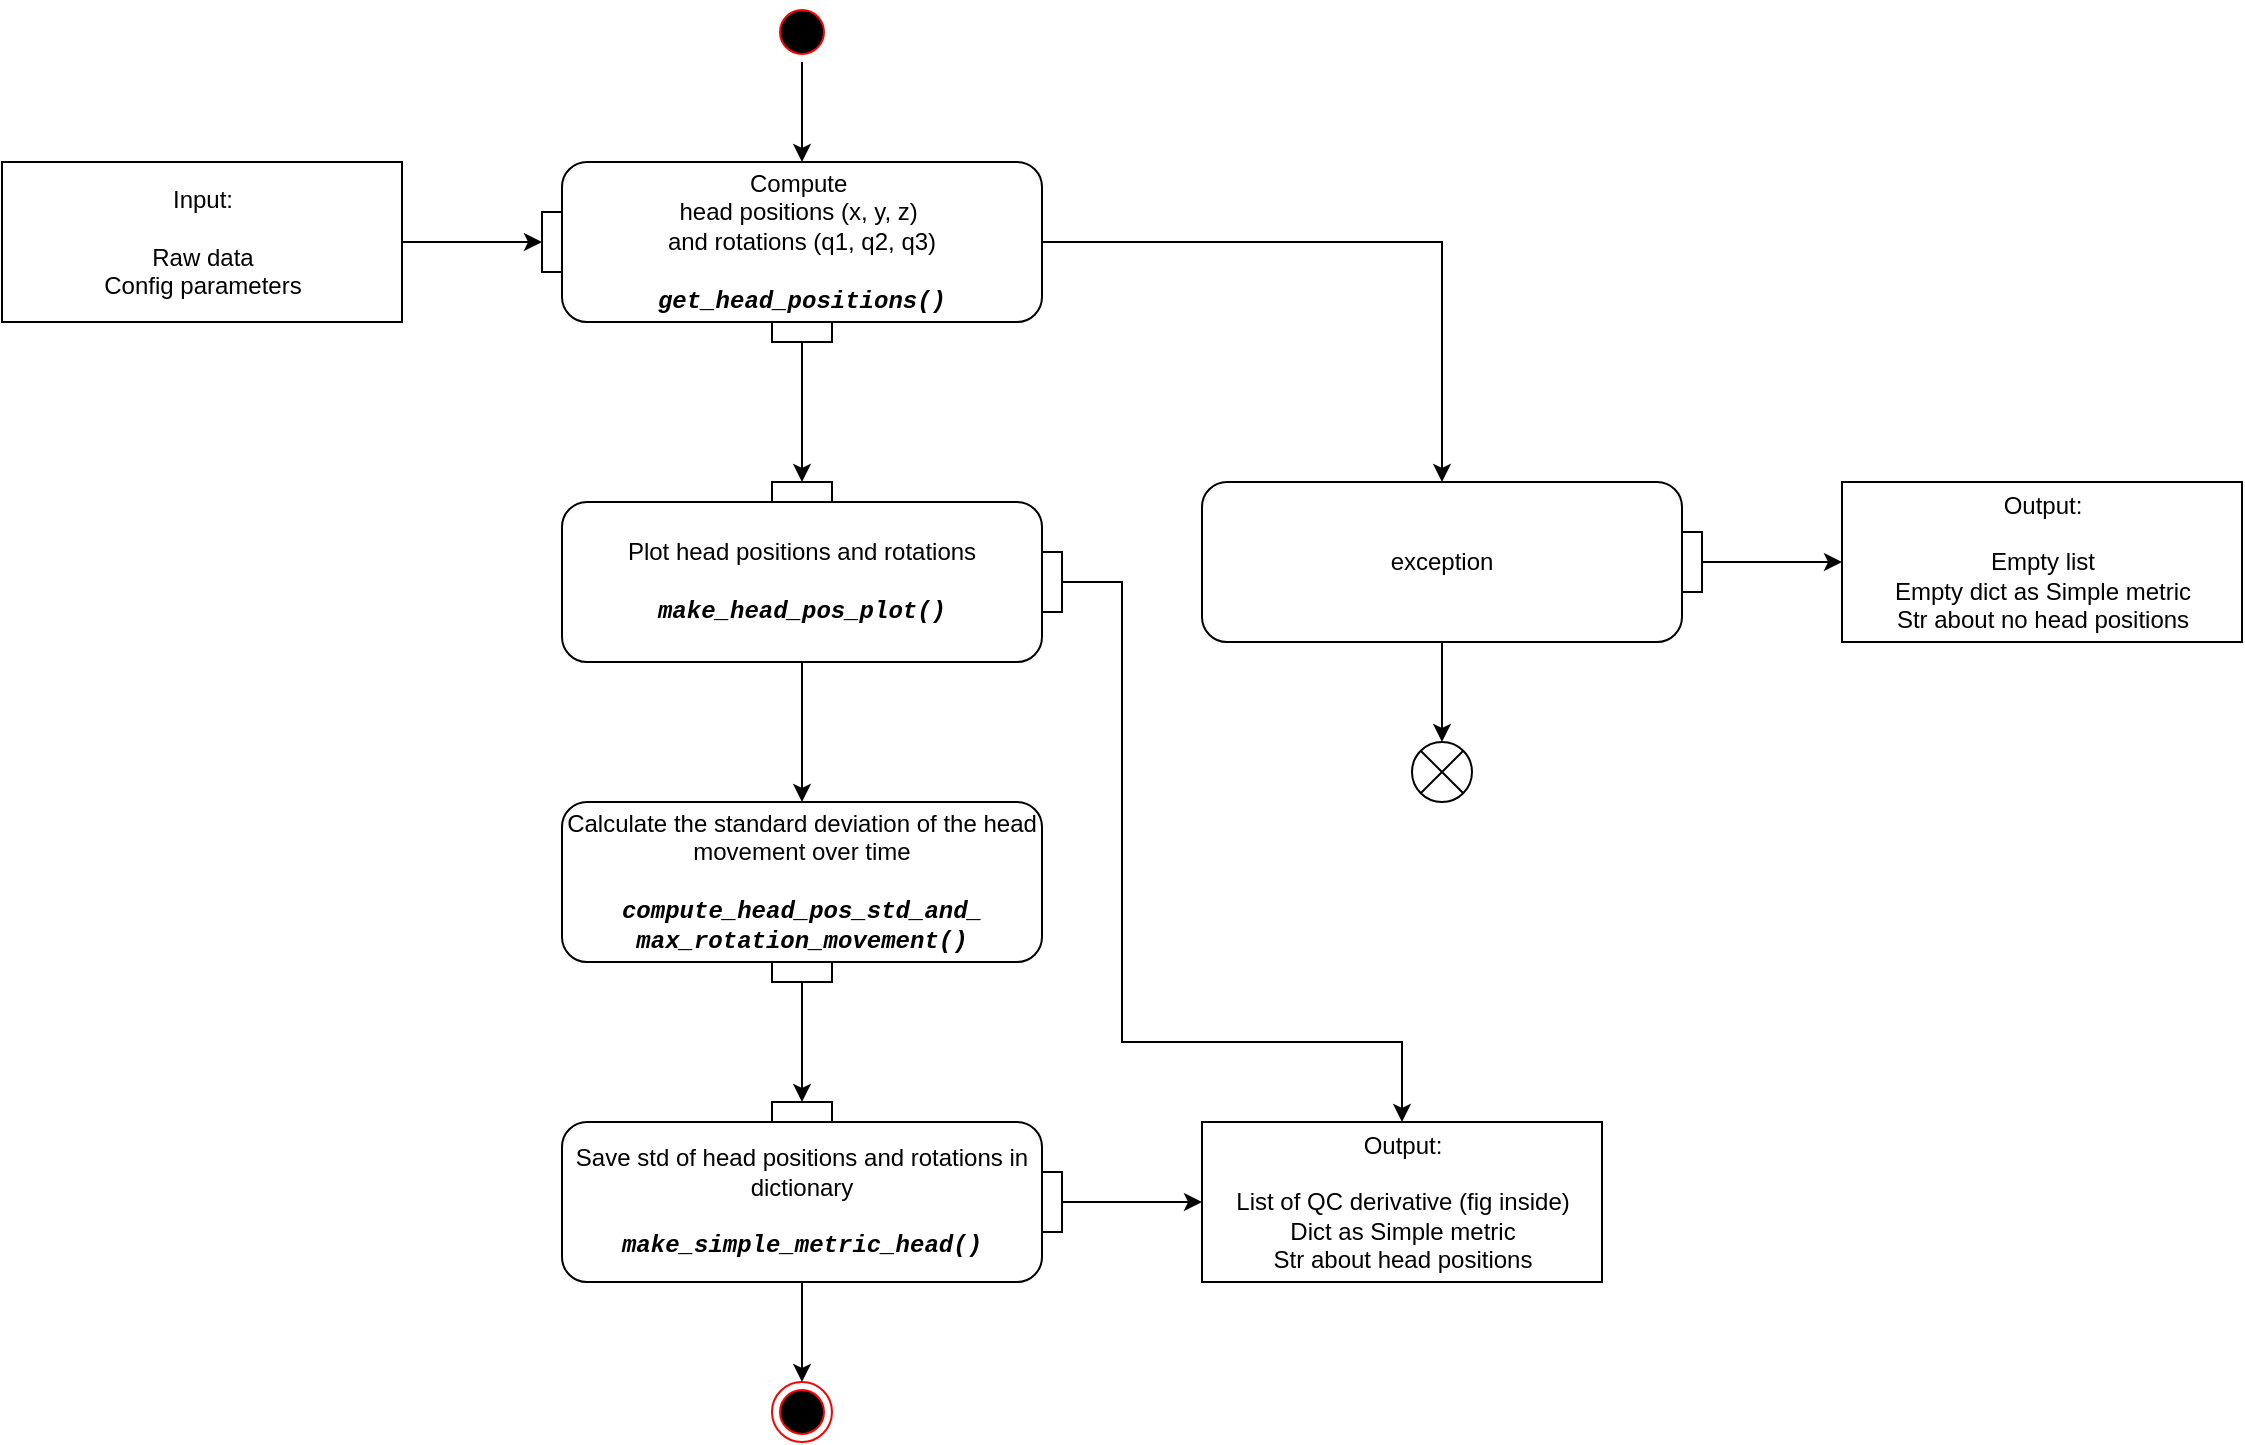 <mxfile version="20.8.16" type="device"><diagram name="Page-1" id="cNk8rawfNz_4RUY2DilG"><mxGraphModel dx="954" dy="674" grid="1" gridSize="10" guides="1" tooltips="1" connect="1" arrows="1" fold="1" page="0" pageScale="1" pageWidth="1169" pageHeight="827" math="0" shadow="0"><root><mxCell id="0"/><mxCell id="1" parent="0"/><mxCell id="WeTih67nczexHxwz61cG-1" value="" style="ellipse;html=1;shape=startState;fillColor=#000000;strokeColor=#ff0000;" parent="1" vertex="1"><mxGeometry x="425" y="40" width="30" height="30" as="geometry"/></mxCell><mxCell id="WeTih67nczexHxwz61cG-22" value="" style="ellipse;html=1;shape=endState;fillColor=#000000;strokeColor=#ff0000;" parent="1" vertex="1"><mxGeometry x="425" y="730" width="30" height="30" as="geometry"/></mxCell><mxCell id="WeTih67nczexHxwz61cG-80" value="Output:&lt;br&gt;&lt;br&gt;List of QC derivative (fig inside)&lt;br&gt;Dict as Simple metric&lt;br&gt;Str about head positions" style="html=1;dashed=0;fontFamily=Helvetica;fontSize=12;fontColor=rgb(0, 0, 0);align=center;strokeColor=rgb(0, 0, 0);fillColor=rgb(255, 255, 255);" parent="1" vertex="1"><mxGeometry x="640" y="600" width="200" height="80" as="geometry"/></mxCell><mxCell id="i3P34daP5RMbJGs39lf5-1" value="Input:&lt;br&gt;&lt;br&gt;Raw data&lt;br&gt;Config parameters" style="html=1;" parent="1" vertex="1"><mxGeometry x="40" y="120" width="200" height="80" as="geometry"/></mxCell><mxCell id="i3P34daP5RMbJGs39lf5-105" value="" style="edgeStyle=orthogonalEdgeStyle;rounded=0;orthogonalLoop=1;jettySize=auto;html=1;fontFamily=Courier New;fontSize=12;" parent="1" source="i3P34daP5RMbJGs39lf5-99" target="i3P34daP5RMbJGs39lf5-104" edge="1"><mxGeometry relative="1" as="geometry"/></mxCell><mxCell id="i3P34daP5RMbJGs39lf5-106" value="" style="edgeStyle=orthogonalEdgeStyle;rounded=0;orthogonalLoop=1;jettySize=auto;html=1;fontFamily=Courier New;fontSize=12;" parent="1" source="i3P34daP5RMbJGs39lf5-102" target="WeTih67nczexHxwz61cG-80" edge="1"><mxGeometry relative="1" as="geometry"/></mxCell><mxCell id="i3P34daP5RMbJGs39lf5-107" value="" style="edgeStyle=orthogonalEdgeStyle;rounded=0;orthogonalLoop=1;jettySize=auto;html=1;fontFamily=Courier New;fontSize=12;" parent="1" source="i3P34daP5RMbJGs39lf5-101" target="WeTih67nczexHxwz61cG-22" edge="1"><mxGeometry relative="1" as="geometry"/></mxCell><mxCell id="i3P34daP5RMbJGs39lf5-140" value="Output:&lt;br&gt;&lt;br&gt;Empty list&lt;br&gt;Empty dict as Simple metric&lt;br&gt;Str about no head positions" style="html=1;dashed=0;fontFamily=Helvetica;fontSize=12;fontColor=rgb(0, 0, 0);align=center;strokeColor=rgb(0, 0, 0);fillColor=rgb(255, 255, 255);" parent="1" vertex="1"><mxGeometry x="960" y="280" width="200" height="80" as="geometry"/></mxCell><mxCell id="i3P34daP5RMbJGs39lf5-142" value="" style="shape=sumEllipse;perimeter=ellipsePerimeter;whiteSpace=wrap;html=1;backgroundOutline=1;fontFamily=Courier New;fontSize=12;" parent="1" vertex="1"><mxGeometry x="745" y="410" width="30" height="30" as="geometry"/></mxCell><mxCell id="i3P34daP5RMbJGs39lf5-132" value="" style="edgeStyle=orthogonalEdgeStyle;rounded=0;orthogonalLoop=1;jettySize=auto;html=1;fontFamily=Courier New;fontSize=12;" parent="1" source="WeTih67nczexHxwz61cG-1" target="i3P34daP5RMbJGs39lf5-128" edge="1"><mxGeometry relative="1" as="geometry"/></mxCell><mxCell id="i3P34daP5RMbJGs39lf5-145" style="edgeStyle=orthogonalEdgeStyle;rounded=0;orthogonalLoop=1;jettySize=auto;html=1;entryX=0.5;entryY=0;entryDx=0;entryDy=0;fontFamily=Courier New;fontSize=12;" parent="1" source="i3P34daP5RMbJGs39lf5-128" target="i3P34daP5RMbJGs39lf5-137" edge="1"><mxGeometry relative="1" as="geometry"/></mxCell><mxCell id="i3P34daP5RMbJGs39lf5-146" value="" style="edgeStyle=orthogonalEdgeStyle;rounded=0;orthogonalLoop=1;jettySize=auto;html=1;fontFamily=Courier New;fontSize=12;" parent="1" source="i3P34daP5RMbJGs39lf5-138" target="i3P34daP5RMbJGs39lf5-140" edge="1"><mxGeometry relative="1" as="geometry"/></mxCell><mxCell id="i3P34daP5RMbJGs39lf5-147" value="" style="edgeStyle=orthogonalEdgeStyle;rounded=0;orthogonalLoop=1;jettySize=auto;html=1;fontFamily=Courier New;fontSize=12;" parent="1" source="i3P34daP5RMbJGs39lf5-137" target="i3P34daP5RMbJGs39lf5-142" edge="1"><mxGeometry relative="1" as="geometry"/></mxCell><mxCell id="i3P34daP5RMbJGs39lf5-134" value="" style="edgeStyle=orthogonalEdgeStyle;rounded=0;orthogonalLoop=1;jettySize=auto;html=1;fontFamily=Courier New;fontSize=12;" parent="1" source="i3P34daP5RMbJGs39lf5-1" target="i3P34daP5RMbJGs39lf5-131" edge="1"><mxGeometry relative="1" as="geometry"/></mxCell><mxCell id="i3P34daP5RMbJGs39lf5-152" value="" style="group" parent="1" vertex="1" connectable="0"><mxGeometry x="310" y="120" width="250" height="90" as="geometry"/></mxCell><mxCell id="i3P34daP5RMbJGs39lf5-128" value="&lt;div style=&quot;border-color: var(--border-color);&quot;&gt;Compute&amp;nbsp;&lt;/div&gt;&lt;div style=&quot;border-color: var(--border-color);&quot;&gt;head positions (x, y, z)&amp;nbsp;&lt;/div&gt;&lt;div style=&quot;border-color: var(--border-color);&quot;&gt;and rotations (q1, q2, q3)&lt;/div&gt;&lt;br style=&quot;border-color: var(--border-color);&quot;&gt;&lt;div style=&quot;border-color: var(--border-color);&quot;&gt;&lt;font style=&quot;border-color: var(--border-color);&quot; face=&quot;Courier New&quot;&gt;&lt;b style=&quot;border-color: var(--border-color);&quot;&gt;&lt;i style=&quot;border-color: var(--border-color);&quot;&gt;get_head_positions()&lt;/i&gt;&lt;/b&gt;&lt;/font&gt;&lt;/div&gt;" style="html=1;align=center;verticalAlign=middle;rounded=1;absoluteArcSize=1;arcSize=25;dashed=0;fontFamily=Helvetica;fontSize=12;whiteSpace=wrap;container=0;noLabel=0;imageAlign=center;" parent="i3P34daP5RMbJGs39lf5-152" vertex="1"><mxGeometry x="10" width="240" height="80" as="geometry"/></mxCell><mxCell id="i3P34daP5RMbJGs39lf5-129" value="pinOut 2" style="fontStyle=0;labelPosition=center;verticalLabelPosition=bottom;align=center;verticalAlign=top;spacingLeft=2;fontFamily=Helvetica;fontSize=12;resizable=0;container=0;noLabel=1;" parent="i3P34daP5RMbJGs39lf5-152" vertex="1"><mxGeometry x="115" y="80" width="30" height="10" as="geometry"/></mxCell><mxCell id="i3P34daP5RMbJGs39lf5-131" value="pinIn 2" style="fontStyle=0;labelPosition=left;verticalLabelPosition=middle;align=right;verticalAlign=middle;spacingLeft=2;fontFamily=Helvetica;fontSize=12;flipH=0;resizable=0;container=0;noLabel=1;" parent="i3P34daP5RMbJGs39lf5-152" vertex="1"><mxGeometry y="25" width="10" height="30" as="geometry"/></mxCell><mxCell id="i3P34daP5RMbJGs39lf5-154" value="" style="group" parent="1" vertex="1" connectable="0"><mxGeometry x="640" y="280" width="250" height="80" as="geometry"/></mxCell><mxCell id="i3P34daP5RMbJGs39lf5-137" value="exception" style="html=1;align=center;verticalAlign=middle;rounded=1;absoluteArcSize=1;arcSize=25;dashed=0;fontFamily=Helvetica;fontSize=12;whiteSpace=wrap;container=0;noLabel=0;imageAlign=center;" parent="i3P34daP5RMbJGs39lf5-154" vertex="1"><mxGeometry width="240" height="80" as="geometry"/></mxCell><mxCell id="i3P34daP5RMbJGs39lf5-138" value="pinOut 1" style="fontStyle=0;labelPosition=right;verticalLabelPosition=middle;align=left;verticalAlign=middle;spacingLeft=2;fontFamily=Helvetica;fontSize=12;resizable=0;container=0;noLabel=1;" parent="i3P34daP5RMbJGs39lf5-154" vertex="1"><mxGeometry x="240" y="25" width="10" height="30" as="geometry"/></mxCell><mxCell id="i3P34daP5RMbJGs39lf5-155" value="" style="group" parent="1" vertex="1" connectable="0"><mxGeometry x="320" y="440" width="240" height="90" as="geometry"/></mxCell><mxCell id="i3P34daP5RMbJGs39lf5-98" value="&lt;div&gt;Calculate the standard deviation of the head movement over time&lt;/div&gt;&lt;br&gt;&lt;div&gt;&lt;font face=&quot;Courier New&quot;&gt;&lt;b&gt;&lt;i&gt;compute_head_pos_std_and_&lt;/i&gt;&lt;/b&gt;&lt;/font&gt;&lt;/div&gt;&lt;div&gt;&lt;b style=&quot;font-family: &amp;quot;Courier New&amp;quot;; background-color: initial;&quot;&gt;&lt;i&gt;max_rotation_movement()&lt;/i&gt;&lt;/b&gt;&lt;br&gt;&lt;/div&gt;" style="html=1;align=center;verticalAlign=middle;rounded=1;absoluteArcSize=1;arcSize=25;dashed=0;fontFamily=Helvetica;fontSize=12;whiteSpace=wrap;container=0;noLabel=0;imageAlign=center;" parent="i3P34daP5RMbJGs39lf5-155" vertex="1"><mxGeometry width="240" height="80" as="geometry"/></mxCell><mxCell id="i3P34daP5RMbJGs39lf5-99" value="pinOut 2" style="fontStyle=0;labelPosition=center;verticalLabelPosition=bottom;align=center;verticalAlign=top;spacingLeft=2;fontFamily=Helvetica;fontSize=12;resizable=0;container=0;noLabel=1;" parent="i3P34daP5RMbJGs39lf5-155" vertex="1"><mxGeometry x="105" y="80" width="30" height="10" as="geometry"/></mxCell><mxCell id="i3P34daP5RMbJGs39lf5-156" value="" style="group" parent="1" vertex="1" connectable="0"><mxGeometry x="320" y="590" width="250" height="90" as="geometry"/></mxCell><mxCell id="i3P34daP5RMbJGs39lf5-101" value="&lt;div&gt;Save std of head positions and rotations in dictionary&lt;/div&gt;&lt;br&gt;&lt;font face=&quot;Courier New&quot;&gt;&lt;b&gt;&lt;i&gt;make_simple_metric_head()&lt;/i&gt;&lt;/b&gt;&lt;/font&gt;" style="html=1;align=center;verticalAlign=middle;rounded=1;absoluteArcSize=1;arcSize=25;dashed=0;fontFamily=Helvetica;fontSize=12;whiteSpace=wrap;container=0;noLabel=0;imageAlign=center;" parent="i3P34daP5RMbJGs39lf5-156" vertex="1"><mxGeometry y="10" width="240" height="80" as="geometry"/></mxCell><mxCell id="i3P34daP5RMbJGs39lf5-102" value="pinOut 1" style="fontStyle=0;labelPosition=right;verticalLabelPosition=middle;align=left;verticalAlign=middle;spacingLeft=2;fontFamily=Helvetica;fontSize=12;resizable=0;container=0;noLabel=1;" parent="i3P34daP5RMbJGs39lf5-156" vertex="1"><mxGeometry x="240" y="35" width="10" height="30" as="geometry"/></mxCell><mxCell id="i3P34daP5RMbJGs39lf5-104" value="pinIn 1" style="fontStyle=0;labelPosition=center;verticalLabelPosition=top;align=center;verticalAlign=bottom;spacingLeft=2;fontFamily=Helvetica;fontSize=12;resizable=0;container=0;noLabel=1;" parent="i3P34daP5RMbJGs39lf5-156" vertex="1"><mxGeometry x="105" width="30" height="10" as="geometry"/></mxCell><mxCell id="_5bZpyrAPtBTRgoMevDu-9" value="" style="group;flipH=1;" parent="1" vertex="1" connectable="0"><mxGeometry x="320" y="280" width="250" height="90" as="geometry"/></mxCell><mxCell id="_5bZpyrAPtBTRgoMevDu-10" value="&lt;div style=&quot;border-color: var(--border-color);&quot;&gt;Plot head positions and rotations&lt;/div&gt;&lt;br style=&quot;border-color: var(--border-color);&quot;&gt;&lt;font style=&quot;border-color: var(--border-color);&quot; face=&quot;Courier New&quot;&gt;&lt;b style=&quot;border-color: var(--border-color);&quot;&gt;&lt;i style=&quot;border-color: var(--border-color);&quot;&gt;make_head_pos_plot()&lt;/i&gt;&lt;/b&gt;&lt;/font&gt;" style="html=1;align=center;verticalAlign=middle;rounded=1;absoluteArcSize=1;arcSize=25;dashed=0;fontFamily=Helvetica;fontSize=12;whiteSpace=wrap;container=0;noLabel=0;imageAlign=center;" parent="_5bZpyrAPtBTRgoMevDu-9" vertex="1"><mxGeometry y="10" width="240" height="80" as="geometry"/></mxCell><mxCell id="_5bZpyrAPtBTRgoMevDu-11" value="pinIn 2" style="fontStyle=0;labelPosition=left;verticalLabelPosition=middle;align=right;verticalAlign=middle;spacingLeft=2;fontFamily=Helvetica;fontSize=12;flipH=0;resizable=0;container=0;noLabel=1;" parent="_5bZpyrAPtBTRgoMevDu-9" vertex="1"><mxGeometry x="240" y="35" width="10" height="30" as="geometry"/></mxCell><mxCell id="_5bZpyrAPtBTRgoMevDu-12" value="pinIn 1" style="fontStyle=0;labelPosition=center;verticalLabelPosition=top;align=center;verticalAlign=bottom;spacingLeft=2;fontFamily=Helvetica;fontSize=12;resizable=0;container=0;noLabel=1;" parent="_5bZpyrAPtBTRgoMevDu-9" vertex="1"><mxGeometry x="105" width="30" height="10" as="geometry"/></mxCell><mxCell id="_5bZpyrAPtBTRgoMevDu-13" value="" style="edgeStyle=orthogonalEdgeStyle;rounded=0;orthogonalLoop=1;jettySize=auto;html=1;" parent="1" source="i3P34daP5RMbJGs39lf5-129" target="_5bZpyrAPtBTRgoMevDu-12" edge="1"><mxGeometry relative="1" as="geometry"/></mxCell><mxCell id="_5bZpyrAPtBTRgoMevDu-14" value="" style="edgeStyle=orthogonalEdgeStyle;rounded=0;orthogonalLoop=1;jettySize=auto;html=1;" parent="1" source="_5bZpyrAPtBTRgoMevDu-10" target="i3P34daP5RMbJGs39lf5-98" edge="1"><mxGeometry relative="1" as="geometry"/></mxCell><mxCell id="_5bZpyrAPtBTRgoMevDu-15" style="edgeStyle=orthogonalEdgeStyle;rounded=0;orthogonalLoop=1;jettySize=auto;html=1;entryX=0.5;entryY=0;entryDx=0;entryDy=0;" parent="1" source="_5bZpyrAPtBTRgoMevDu-11" target="WeTih67nczexHxwz61cG-80" edge="1"><mxGeometry relative="1" as="geometry"><Array as="points"><mxPoint x="600" y="330"/><mxPoint x="600" y="560"/><mxPoint x="740" y="560"/></Array></mxGeometry></mxCell></root></mxGraphModel></diagram></mxfile>